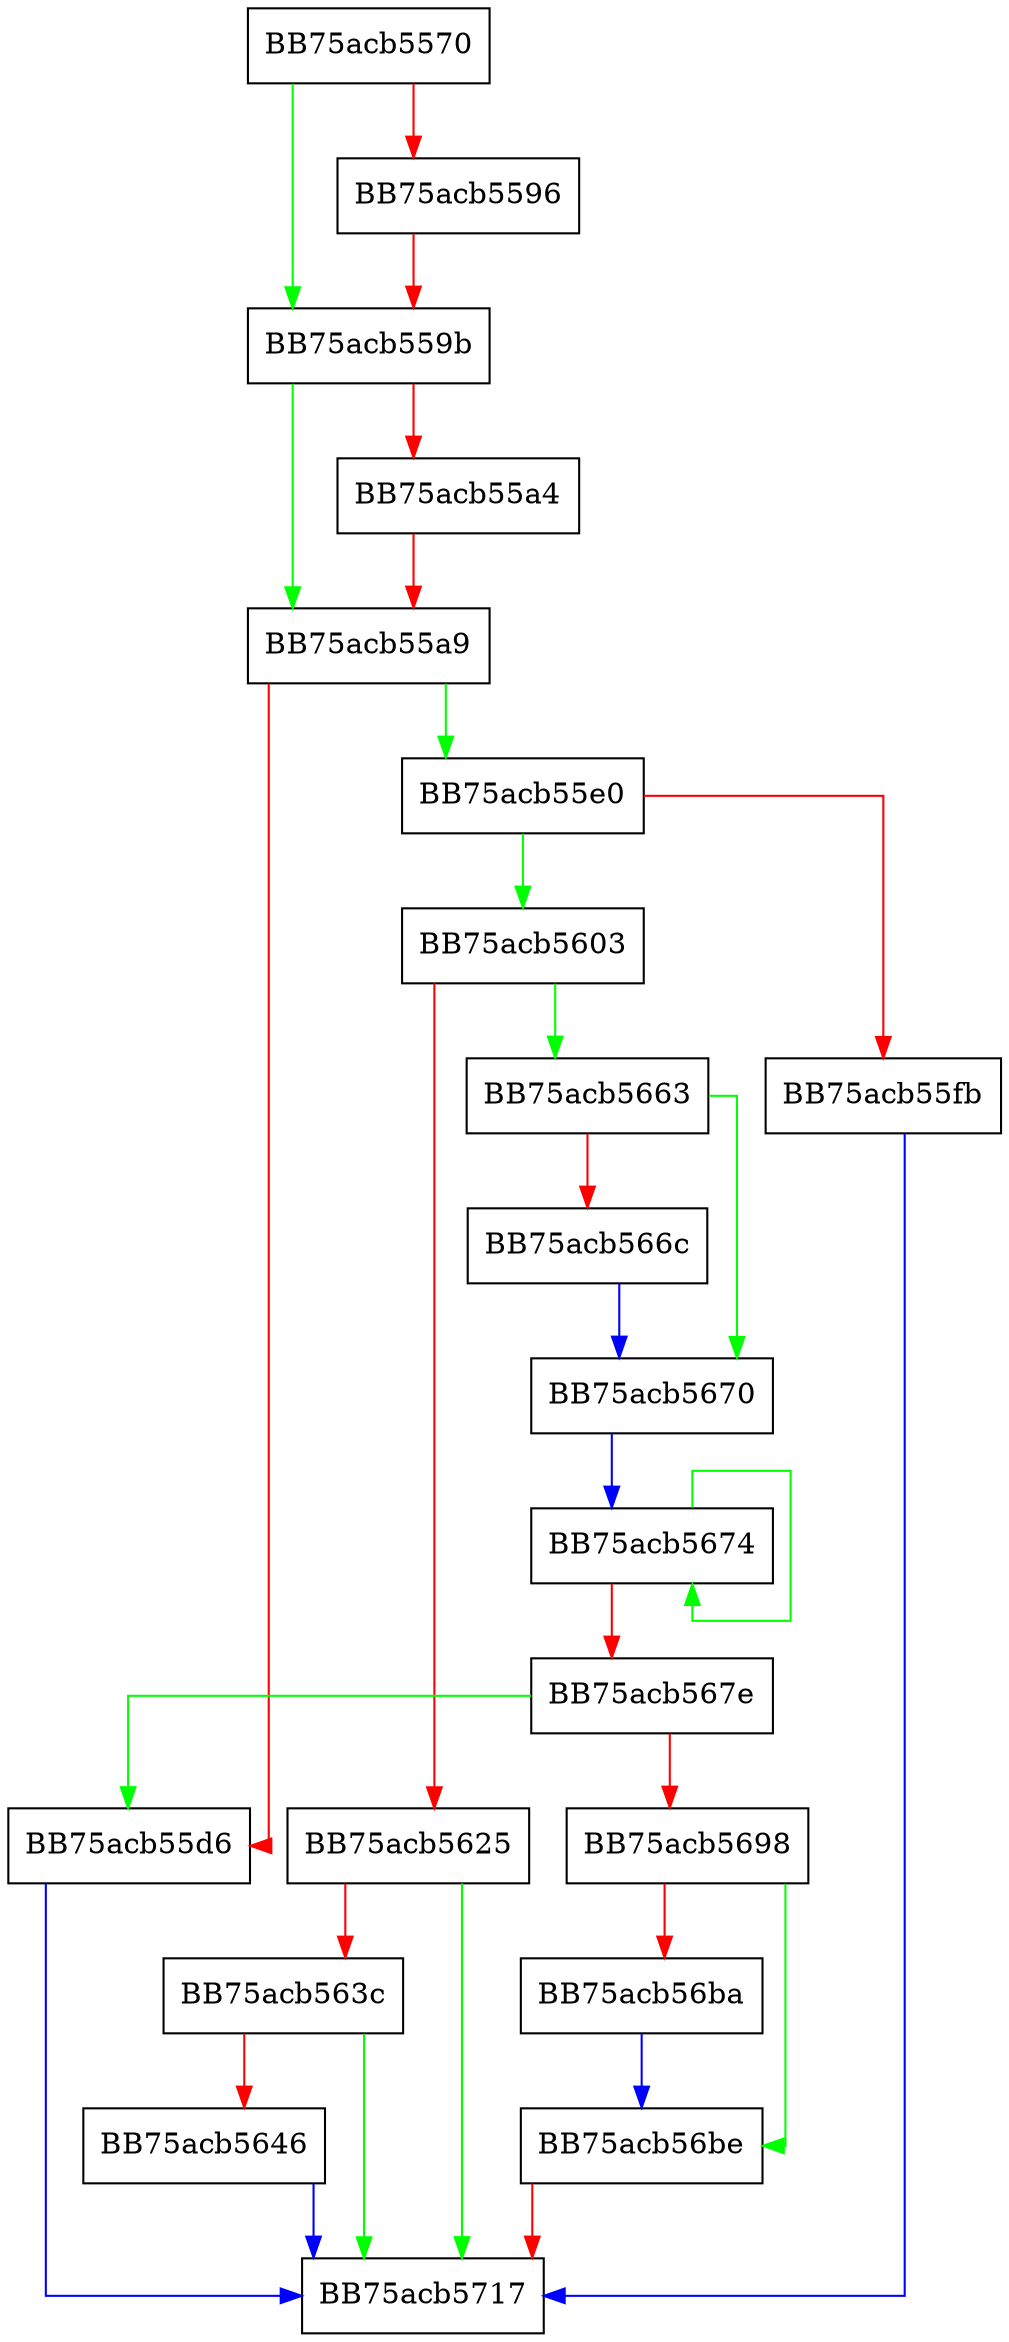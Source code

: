 digraph PrecheckRemove {
  node [shape="box"];
  graph [splines=ortho];
  BB75acb5570 -> BB75acb559b [color="green"];
  BB75acb5570 -> BB75acb5596 [color="red"];
  BB75acb5596 -> BB75acb559b [color="red"];
  BB75acb559b -> BB75acb55a9 [color="green"];
  BB75acb559b -> BB75acb55a4 [color="red"];
  BB75acb55a4 -> BB75acb55a9 [color="red"];
  BB75acb55a9 -> BB75acb55e0 [color="green"];
  BB75acb55a9 -> BB75acb55d6 [color="red"];
  BB75acb55d6 -> BB75acb5717 [color="blue"];
  BB75acb55e0 -> BB75acb5603 [color="green"];
  BB75acb55e0 -> BB75acb55fb [color="red"];
  BB75acb55fb -> BB75acb5717 [color="blue"];
  BB75acb5603 -> BB75acb5663 [color="green"];
  BB75acb5603 -> BB75acb5625 [color="red"];
  BB75acb5625 -> BB75acb5717 [color="green"];
  BB75acb5625 -> BB75acb563c [color="red"];
  BB75acb563c -> BB75acb5717 [color="green"];
  BB75acb563c -> BB75acb5646 [color="red"];
  BB75acb5646 -> BB75acb5717 [color="blue"];
  BB75acb5663 -> BB75acb5670 [color="green"];
  BB75acb5663 -> BB75acb566c [color="red"];
  BB75acb566c -> BB75acb5670 [color="blue"];
  BB75acb5670 -> BB75acb5674 [color="blue"];
  BB75acb5674 -> BB75acb5674 [color="green"];
  BB75acb5674 -> BB75acb567e [color="red"];
  BB75acb567e -> BB75acb55d6 [color="green"];
  BB75acb567e -> BB75acb5698 [color="red"];
  BB75acb5698 -> BB75acb56be [color="green"];
  BB75acb5698 -> BB75acb56ba [color="red"];
  BB75acb56ba -> BB75acb56be [color="blue"];
  BB75acb56be -> BB75acb5717 [color="red"];
}